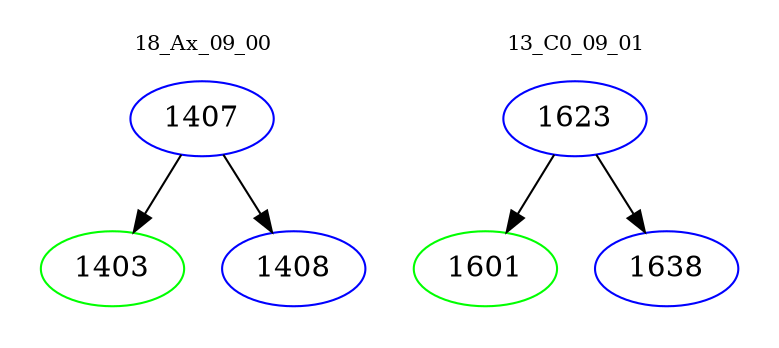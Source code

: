 digraph{
subgraph cluster_0 {
color = white
label = "18_Ax_09_00";
fontsize=10;
T0_1407 [label="1407", color="blue"]
T0_1407 -> T0_1403 [color="black"]
T0_1403 [label="1403", color="green"]
T0_1407 -> T0_1408 [color="black"]
T0_1408 [label="1408", color="blue"]
}
subgraph cluster_1 {
color = white
label = "13_C0_09_01";
fontsize=10;
T1_1623 [label="1623", color="blue"]
T1_1623 -> T1_1601 [color="black"]
T1_1601 [label="1601", color="green"]
T1_1623 -> T1_1638 [color="black"]
T1_1638 [label="1638", color="blue"]
}
}
